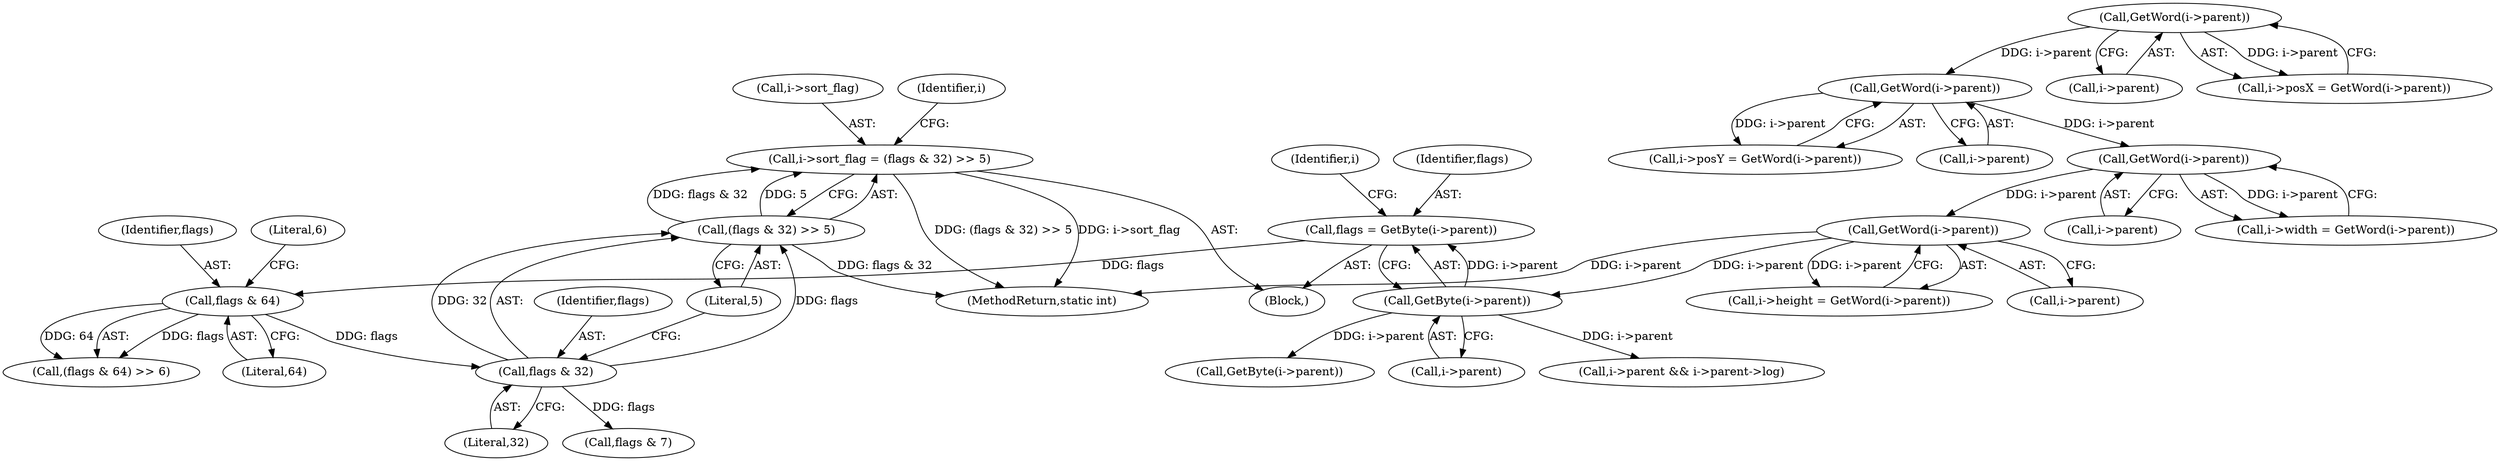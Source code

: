 digraph "0_ngiflib_b588a2249c7abbfc52173e32ee11d6facef82f89@pointer" {
"1000401" [label="(Call,i->sort_flag = (flags & 32) >> 5)"];
"1000405" [label="(Call,(flags & 32) >> 5)"];
"1000406" [label="(Call,flags & 32)"];
"1000387" [label="(Call,flags & 64)"];
"1000376" [label="(Call,flags = GetByte(i->parent))"];
"1000378" [label="(Call,GetByte(i->parent))"];
"1000188" [label="(Call,GetWord(i->parent))"];
"1000180" [label="(Call,GetWord(i->parent))"];
"1000172" [label="(Call,GetWord(i->parent))"];
"1000164" [label="(Call,GetWord(i->parent))"];
"1000402" [label="(Call,i->sort_flag)"];
"1000408" [label="(Literal,32)"];
"1000388" [label="(Identifier,flags)"];
"1000181" [label="(Call,i->parent)"];
"1000164" [label="(Call,GetWord(i->parent))"];
"1000554" [label="(Call,GetByte(i->parent))"];
"1000386" [label="(Call,(flags & 64) >> 6)"];
"1000379" [label="(Call,i->parent)"];
"1000184" [label="(Call,i->height = GetWord(i->parent))"];
"1000412" [label="(Identifier,i)"];
"1000129" [label="(Block,)"];
"1000409" [label="(Literal,5)"];
"1000406" [label="(Call,flags & 32)"];
"1000389" [label="(Literal,64)"];
"1000188" [label="(Call,GetWord(i->parent))"];
"1000377" [label="(Identifier,flags)"];
"1000401" [label="(Call,i->sort_flag = (flags & 32) >> 5)"];
"1000378" [label="(Call,GetByte(i->parent))"];
"1000180" [label="(Call,GetWord(i->parent))"];
"1000434" [label="(Call,i->parent && i->parent->log)"];
"1000176" [label="(Call,i->width = GetWord(i->parent))"];
"1000376" [label="(Call,flags = GetByte(i->parent))"];
"1000172" [label="(Call,GetWord(i->parent))"];
"1000405" [label="(Call,(flags & 32) >> 5)"];
"1000165" [label="(Call,i->parent)"];
"1000912" [label="(MethodReturn,static int)"];
"1000384" [label="(Identifier,i)"];
"1000390" [label="(Literal,6)"];
"1000415" [label="(Call,flags & 7)"];
"1000387" [label="(Call,flags & 64)"];
"1000168" [label="(Call,i->posY = GetWord(i->parent))"];
"1000173" [label="(Call,i->parent)"];
"1000189" [label="(Call,i->parent)"];
"1000407" [label="(Identifier,flags)"];
"1000160" [label="(Call,i->posX = GetWord(i->parent))"];
"1000401" -> "1000129"  [label="AST: "];
"1000401" -> "1000405"  [label="CFG: "];
"1000402" -> "1000401"  [label="AST: "];
"1000405" -> "1000401"  [label="AST: "];
"1000412" -> "1000401"  [label="CFG: "];
"1000401" -> "1000912"  [label="DDG: (flags & 32) >> 5"];
"1000401" -> "1000912"  [label="DDG: i->sort_flag"];
"1000405" -> "1000401"  [label="DDG: flags & 32"];
"1000405" -> "1000401"  [label="DDG: 5"];
"1000405" -> "1000409"  [label="CFG: "];
"1000406" -> "1000405"  [label="AST: "];
"1000409" -> "1000405"  [label="AST: "];
"1000405" -> "1000912"  [label="DDG: flags & 32"];
"1000406" -> "1000405"  [label="DDG: flags"];
"1000406" -> "1000405"  [label="DDG: 32"];
"1000406" -> "1000408"  [label="CFG: "];
"1000407" -> "1000406"  [label="AST: "];
"1000408" -> "1000406"  [label="AST: "];
"1000409" -> "1000406"  [label="CFG: "];
"1000387" -> "1000406"  [label="DDG: flags"];
"1000406" -> "1000415"  [label="DDG: flags"];
"1000387" -> "1000386"  [label="AST: "];
"1000387" -> "1000389"  [label="CFG: "];
"1000388" -> "1000387"  [label="AST: "];
"1000389" -> "1000387"  [label="AST: "];
"1000390" -> "1000387"  [label="CFG: "];
"1000387" -> "1000386"  [label="DDG: flags"];
"1000387" -> "1000386"  [label="DDG: 64"];
"1000376" -> "1000387"  [label="DDG: flags"];
"1000376" -> "1000129"  [label="AST: "];
"1000376" -> "1000378"  [label="CFG: "];
"1000377" -> "1000376"  [label="AST: "];
"1000378" -> "1000376"  [label="AST: "];
"1000384" -> "1000376"  [label="CFG: "];
"1000378" -> "1000376"  [label="DDG: i->parent"];
"1000378" -> "1000379"  [label="CFG: "];
"1000379" -> "1000378"  [label="AST: "];
"1000188" -> "1000378"  [label="DDG: i->parent"];
"1000378" -> "1000434"  [label="DDG: i->parent"];
"1000378" -> "1000554"  [label="DDG: i->parent"];
"1000188" -> "1000184"  [label="AST: "];
"1000188" -> "1000189"  [label="CFG: "];
"1000189" -> "1000188"  [label="AST: "];
"1000184" -> "1000188"  [label="CFG: "];
"1000188" -> "1000912"  [label="DDG: i->parent"];
"1000188" -> "1000184"  [label="DDG: i->parent"];
"1000180" -> "1000188"  [label="DDG: i->parent"];
"1000180" -> "1000176"  [label="AST: "];
"1000180" -> "1000181"  [label="CFG: "];
"1000181" -> "1000180"  [label="AST: "];
"1000176" -> "1000180"  [label="CFG: "];
"1000180" -> "1000176"  [label="DDG: i->parent"];
"1000172" -> "1000180"  [label="DDG: i->parent"];
"1000172" -> "1000168"  [label="AST: "];
"1000172" -> "1000173"  [label="CFG: "];
"1000173" -> "1000172"  [label="AST: "];
"1000168" -> "1000172"  [label="CFG: "];
"1000172" -> "1000168"  [label="DDG: i->parent"];
"1000164" -> "1000172"  [label="DDG: i->parent"];
"1000164" -> "1000160"  [label="AST: "];
"1000164" -> "1000165"  [label="CFG: "];
"1000165" -> "1000164"  [label="AST: "];
"1000160" -> "1000164"  [label="CFG: "];
"1000164" -> "1000160"  [label="DDG: i->parent"];
}
